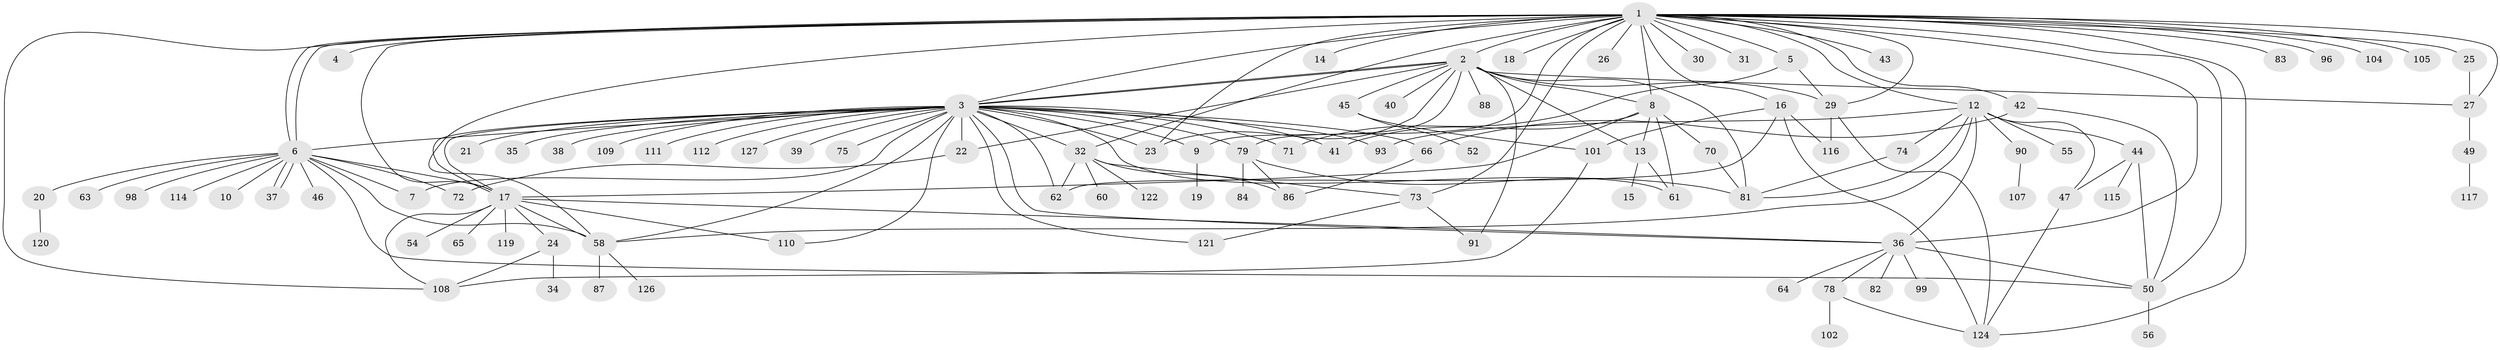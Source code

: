 // original degree distribution, {36: 0.007751937984496124, 14: 0.007751937984496124, 32: 0.007751937984496124, 2: 0.2248062015503876, 3: 0.13178294573643412, 16: 0.007751937984496124, 7: 0.007751937984496124, 1: 0.4496124031007752, 4: 0.07751937984496124, 11: 0.023255813953488372, 5: 0.023255813953488372, 6: 0.023255813953488372, 8: 0.007751937984496124}
// Generated by graph-tools (version 1.1) at 2025/41/03/06/25 10:41:46]
// undirected, 100 vertices, 161 edges
graph export_dot {
graph [start="1"]
  node [color=gray90,style=filled];
  1 [super="+53"];
  2 [super="+11"];
  3 [super="+80"];
  4 [super="+129"];
  5;
  6 [super="+68"];
  7;
  8;
  9 [super="+92"];
  10;
  12 [super="+77"];
  13 [super="+106"];
  14 [super="+28"];
  15;
  16 [super="+97"];
  17 [super="+123"];
  18;
  19;
  20;
  21;
  22;
  23 [super="+57"];
  24;
  25;
  26;
  27;
  29 [super="+69"];
  30;
  31;
  32 [super="+33"];
  34;
  35;
  36 [super="+59"];
  37;
  38;
  39;
  40;
  41 [super="+118"];
  42;
  43;
  44 [super="+113"];
  45 [super="+48"];
  46;
  47 [super="+76"];
  49 [super="+85"];
  50 [super="+51"];
  52;
  54 [super="+94"];
  55;
  56;
  58 [super="+100"];
  60;
  61 [super="+103"];
  62;
  63;
  64;
  65;
  66 [super="+67"];
  70;
  71;
  72;
  73;
  74;
  75;
  78 [super="+89"];
  79 [super="+95"];
  81 [super="+128"];
  82;
  83;
  84;
  86;
  87;
  88;
  90;
  91;
  93;
  96;
  98;
  99;
  101 [super="+125"];
  102;
  104;
  105;
  107;
  108;
  109;
  110;
  111;
  112;
  114;
  115;
  116;
  117;
  119;
  120;
  121;
  122;
  124;
  126;
  127;
  1 -- 2 [weight=2];
  1 -- 3;
  1 -- 4;
  1 -- 5;
  1 -- 6;
  1 -- 6;
  1 -- 8;
  1 -- 12;
  1 -- 14;
  1 -- 16;
  1 -- 18;
  1 -- 23;
  1 -- 25;
  1 -- 26;
  1 -- 27;
  1 -- 29;
  1 -- 30;
  1 -- 31;
  1 -- 32;
  1 -- 36;
  1 -- 42;
  1 -- 43;
  1 -- 58 [weight=2];
  1 -- 73;
  1 -- 79;
  1 -- 83;
  1 -- 96;
  1 -- 104;
  1 -- 105;
  1 -- 108;
  1 -- 124;
  1 -- 17;
  1 -- 50;
  2 -- 3;
  2 -- 3;
  2 -- 8;
  2 -- 13;
  2 -- 22;
  2 -- 23;
  2 -- 27;
  2 -- 40;
  2 -- 45;
  2 -- 81;
  2 -- 91;
  2 -- 88;
  2 -- 29;
  2 -- 9;
  3 -- 6;
  3 -- 7;
  3 -- 9;
  3 -- 17;
  3 -- 17;
  3 -- 21;
  3 -- 22;
  3 -- 23;
  3 -- 32;
  3 -- 35;
  3 -- 36;
  3 -- 38;
  3 -- 39;
  3 -- 41;
  3 -- 58;
  3 -- 61;
  3 -- 62;
  3 -- 66;
  3 -- 71;
  3 -- 75;
  3 -- 79;
  3 -- 93;
  3 -- 109;
  3 -- 110;
  3 -- 111;
  3 -- 112;
  3 -- 121;
  3 -- 127;
  5 -- 29;
  5 -- 71;
  6 -- 7;
  6 -- 10;
  6 -- 20;
  6 -- 37;
  6 -- 37;
  6 -- 46;
  6 -- 50;
  6 -- 58;
  6 -- 63;
  6 -- 72;
  6 -- 114;
  6 -- 17;
  6 -- 98;
  8 -- 13;
  8 -- 17;
  8 -- 61;
  8 -- 70;
  8 -- 41;
  9 -- 19;
  12 -- 36 [weight=2];
  12 -- 44;
  12 -- 47;
  12 -- 55;
  12 -- 58;
  12 -- 74;
  12 -- 81;
  12 -- 90;
  12 -- 93;
  13 -- 15;
  13 -- 61;
  16 -- 101;
  16 -- 124;
  16 -- 116;
  16 -- 62;
  17 -- 24;
  17 -- 36;
  17 -- 54;
  17 -- 65;
  17 -- 108;
  17 -- 110;
  17 -- 119;
  17 -- 58;
  20 -- 120;
  22 -- 72;
  24 -- 34;
  24 -- 108;
  25 -- 27;
  27 -- 49;
  29 -- 116;
  29 -- 124;
  32 -- 60;
  32 -- 62;
  32 -- 86;
  32 -- 73;
  32 -- 122;
  36 -- 50;
  36 -- 64;
  36 -- 78;
  36 -- 82;
  36 -- 99;
  42 -- 50;
  42 -- 66;
  44 -- 47;
  44 -- 115;
  44 -- 50;
  45 -- 52;
  45 -- 101;
  47 -- 124;
  49 -- 117;
  50 -- 56;
  58 -- 87;
  58 -- 126;
  66 -- 86;
  70 -- 81;
  73 -- 91;
  73 -- 121;
  74 -- 81;
  78 -- 124;
  78 -- 102;
  79 -- 84;
  79 -- 86;
  79 -- 81;
  90 -- 107;
  101 -- 108;
}
